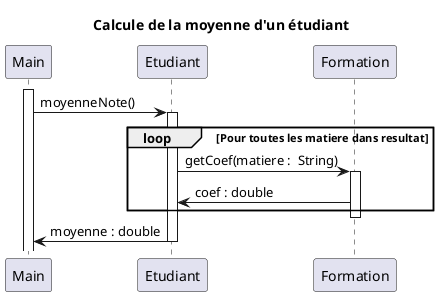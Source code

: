 @startuml
title : Calcule de la moyenne d'un étudiant
participant Main
participant Etudiant
participant Formation
activate Main
Main -> Etudiant : moyenneNote()
activate Etudiant
loop Pour toutes les matiere dans resultat
    Etudiant -> Formation : getCoef(matiere :  String)
    activate Formation
    Formation -> Etudiant :coef : double
end
deactivate Formation
Etudiant -> Main : moyenne : double
deactivate Etudiant




@enduml